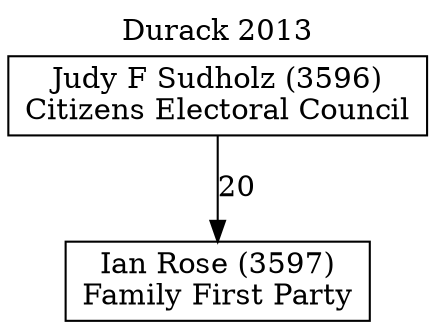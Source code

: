 // House preference flow
digraph "Ian Rose (3597)_Durack_2013" {
	graph [label="Durack 2013" labelloc=t mclimit=10]
	node [shape=box]
	"Ian Rose (3597)" [label="Ian Rose (3597)
Family First Party"]
	"Judy F Sudholz (3596)" [label="Judy F Sudholz (3596)
Citizens Electoral Council"]
	"Judy F Sudholz (3596)" -> "Ian Rose (3597)" [label=20]
}
